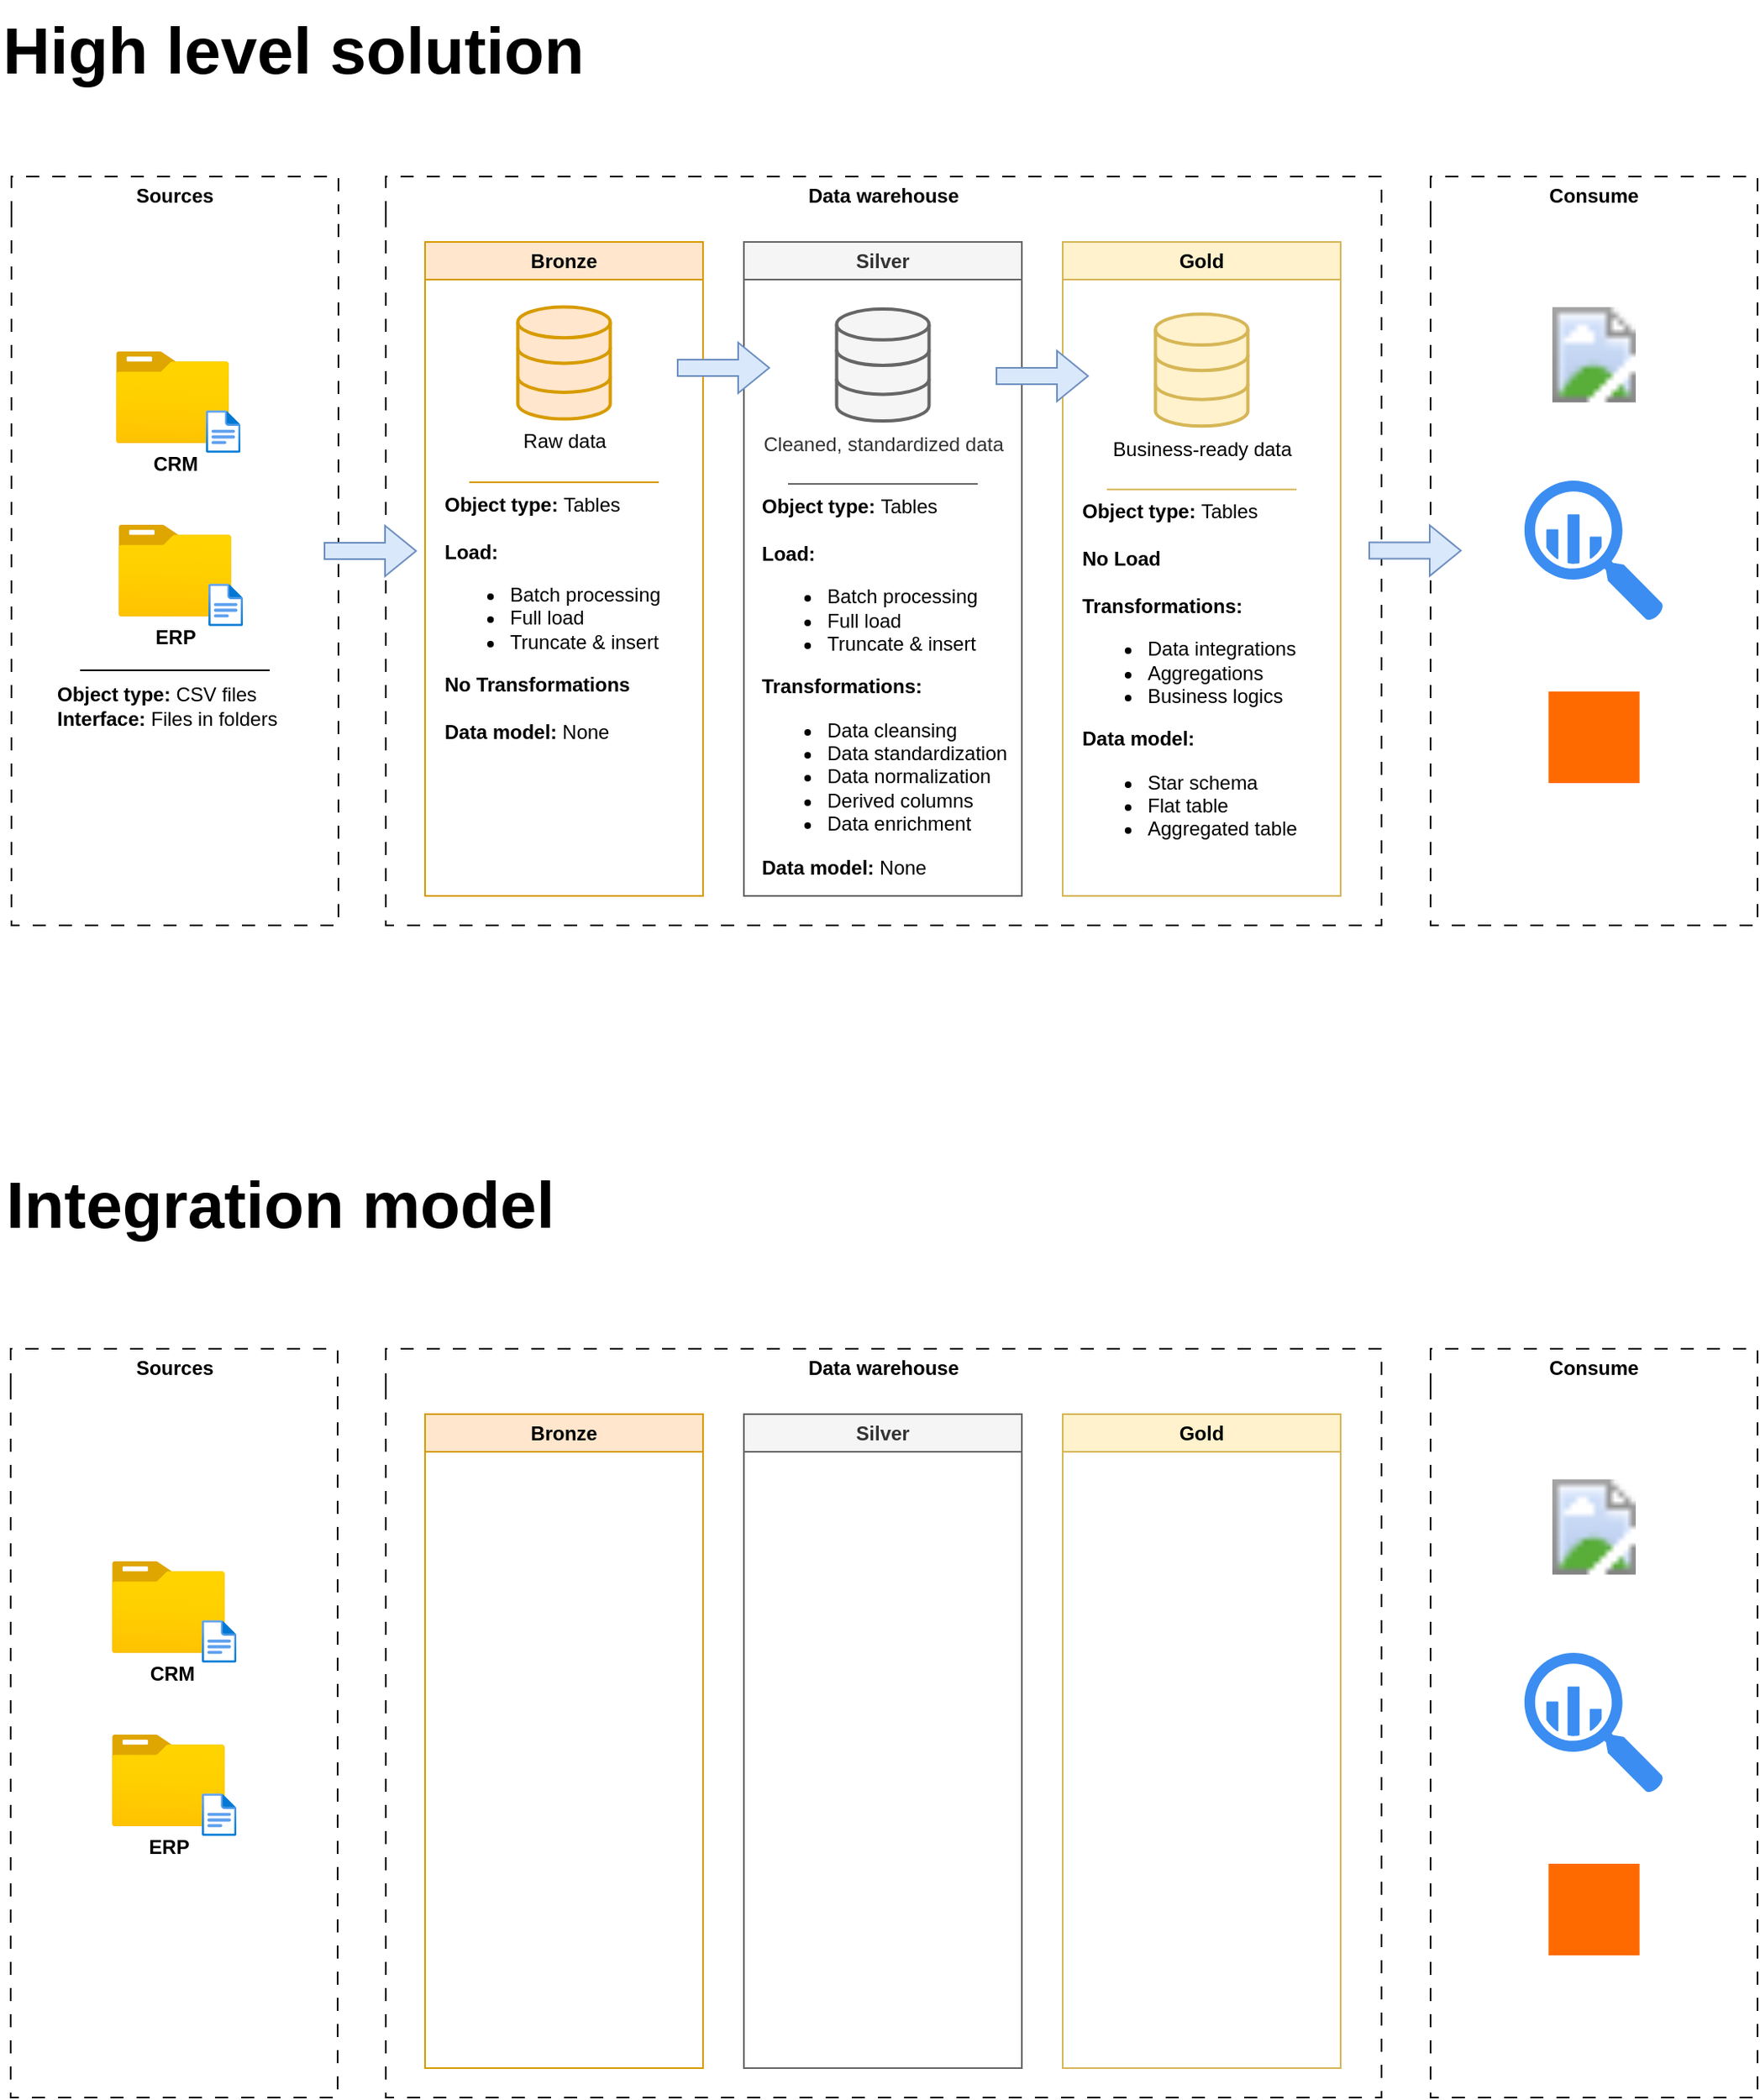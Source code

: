 <mxfile version="27.0.9">
  <diagram name="Page-1" id="HgkVJodMmHOIAJJODAj_">
    <mxGraphModel dx="1384" dy="588" grid="0" gridSize="10" guides="1" tooltips="1" connect="1" arrows="1" fold="1" page="0" pageScale="1" pageWidth="850" pageHeight="1100" math="0" shadow="0">
      <root>
        <mxCell id="0" />
        <mxCell id="1" parent="0" />
        <mxCell id="KGbS6A5ezdDuWbv0fVIW-1" value="Sources" style="swimlane;whiteSpace=wrap;html=1;swimlaneLine=0;dashed=1;dashPattern=8 8;" parent="1" vertex="1">
          <mxGeometry x="-321" y="210" width="200" height="458" as="geometry" />
        </mxCell>
        <mxCell id="KGbS6A5ezdDuWbv0fVIW-9" value="CRM" style="text;html=1;align=center;verticalAlign=middle;resizable=0;points=[];autosize=1;strokeColor=none;fillColor=none;fontStyle=1" parent="KGbS6A5ezdDuWbv0fVIW-1" vertex="1">
          <mxGeometry x="77.5" y="163" width="45" height="26" as="geometry" />
        </mxCell>
        <mxCell id="KGbS6A5ezdDuWbv0fVIW-13" value="" style="group" parent="KGbS6A5ezdDuWbv0fVIW-1" vertex="1" connectable="0">
          <mxGeometry x="64" y="107" width="76.1" height="62" as="geometry" />
        </mxCell>
        <mxCell id="KGbS6A5ezdDuWbv0fVIW-4" value="" style="image;aspect=fixed;html=1;points=[];align=center;fontSize=12;image=img/lib/azure2/general/Folder_Blank.svg;" parent="KGbS6A5ezdDuWbv0fVIW-13" vertex="1">
          <mxGeometry width="69" height="56.0" as="geometry" />
        </mxCell>
        <mxCell id="KGbS6A5ezdDuWbv0fVIW-7" value="" style="image;aspect=fixed;html=1;points=[];align=center;fontSize=12;image=img/lib/azure2/general/File.svg;" parent="KGbS6A5ezdDuWbv0fVIW-13" vertex="1">
          <mxGeometry x="55" y="36" width="21.1" height="26" as="geometry" />
        </mxCell>
        <mxCell id="KGbS6A5ezdDuWbv0fVIW-14" value="" style="group" parent="KGbS6A5ezdDuWbv0fVIW-1" vertex="1" connectable="0">
          <mxGeometry x="65.5" y="213" width="76.1" height="82" as="geometry" />
        </mxCell>
        <mxCell id="KGbS6A5ezdDuWbv0fVIW-10" value="" style="image;aspect=fixed;html=1;points=[];align=center;fontSize=12;image=img/lib/azure2/general/Folder_Blank.svg;" parent="KGbS6A5ezdDuWbv0fVIW-14" vertex="1">
          <mxGeometry width="69" height="56.0" as="geometry" />
        </mxCell>
        <mxCell id="KGbS6A5ezdDuWbv0fVIW-11" value="" style="image;aspect=fixed;html=1;points=[];align=center;fontSize=12;image=img/lib/azure2/general/File.svg;" parent="KGbS6A5ezdDuWbv0fVIW-14" vertex="1">
          <mxGeometry x="55" y="36" width="21.1" height="26" as="geometry" />
        </mxCell>
        <mxCell id="KGbS6A5ezdDuWbv0fVIW-12" value="ERP" style="text;html=1;align=center;verticalAlign=middle;resizable=0;points=[];autosize=1;strokeColor=none;fillColor=none;fontStyle=1" parent="KGbS6A5ezdDuWbv0fVIW-14" vertex="1">
          <mxGeometry x="13" y="56" width="43" height="26" as="geometry" />
        </mxCell>
        <mxCell id="KGbS6A5ezdDuWbv0fVIW-18" value="" style="endArrow=none;html=1;rounded=0;" parent="KGbS6A5ezdDuWbv0fVIW-1" edge="1">
          <mxGeometry width="50" height="50" relative="1" as="geometry">
            <mxPoint x="42" y="302" as="sourcePoint" />
            <mxPoint x="158" y="302" as="targetPoint" />
          </mxGeometry>
        </mxCell>
        <mxCell id="KGbS6A5ezdDuWbv0fVIW-20" value="&lt;b&gt;Object type:&lt;/b&gt; CSV files&lt;div&gt;&lt;b&gt;Interface: &lt;/b&gt;Files in folders&lt;/div&gt;" style="text;html=1;align=left;verticalAlign=middle;resizable=0;points=[];autosize=1;strokeColor=none;fillColor=none;" parent="KGbS6A5ezdDuWbv0fVIW-1" vertex="1">
          <mxGeometry x="25.55" y="303" width="153" height="41" as="geometry" />
        </mxCell>
        <mxCell id="KGbS6A5ezdDuWbv0fVIW-2" value="Data warehouse" style="swimlane;whiteSpace=wrap;html=1;swimlaneLine=0;dashed=1;dashPattern=8 8;" parent="1" vertex="1">
          <mxGeometry x="-92" y="210" width="609" height="458" as="geometry" />
        </mxCell>
        <mxCell id="KGbS6A5ezdDuWbv0fVIW-15" value="Bronze" style="swimlane;whiteSpace=wrap;html=1;fillColor=#ffe6cc;strokeColor=#d79b00;" parent="KGbS6A5ezdDuWbv0fVIW-2" vertex="1">
          <mxGeometry x="24" y="40" width="170" height="400" as="geometry">
            <mxRectangle x="24" y="40" width="73" height="26" as="alternateBounds" />
          </mxGeometry>
        </mxCell>
        <mxCell id="KGbS6A5ezdDuWbv0fVIW-19" value="Raw data" style="html=1;verticalLabelPosition=bottom;align=center;labelBackgroundColor=#ffffff;verticalAlign=top;strokeWidth=2;strokeColor=#d79b00;shadow=0;dashed=0;shape=mxgraph.ios7.icons.data;fillColor=#ffe6cc;" parent="KGbS6A5ezdDuWbv0fVIW-15" vertex="1">
          <mxGeometry x="56.73" y="39.73" width="56.53" height="68.55" as="geometry" />
        </mxCell>
        <mxCell id="KGbS6A5ezdDuWbv0fVIW-21" value="" style="endArrow=none;html=1;rounded=0;fillColor=#ffe6cc;strokeColor=#d79b00;" parent="KGbS6A5ezdDuWbv0fVIW-15" edge="1">
          <mxGeometry width="50" height="50" relative="1" as="geometry">
            <mxPoint x="27.0" y="147" as="sourcePoint" />
            <mxPoint x="143" y="147" as="targetPoint" />
          </mxGeometry>
        </mxCell>
        <mxCell id="KGbS6A5ezdDuWbv0fVIW-22" value="&lt;b&gt;Object type:&lt;/b&gt;&amp;nbsp;Tables&lt;div&gt;&lt;br&gt;&lt;/div&gt;&lt;div&gt;&lt;b&gt;Load:&lt;/b&gt;&lt;/div&gt;&lt;div&gt;&lt;ul&gt;&lt;li&gt;Batch processing&lt;/li&gt;&lt;li&gt;Full load&lt;/li&gt;&lt;li&gt;Truncate &amp;amp; insert&lt;/li&gt;&lt;/ul&gt;&lt;div&gt;&lt;b&gt;No Transformations&lt;/b&gt;&lt;/div&gt;&lt;/div&gt;&lt;div&gt;&lt;b&gt;&lt;br&gt;&lt;/b&gt;&lt;/div&gt;&lt;div&gt;&lt;div&gt;&lt;b&gt;Data model:&lt;/b&gt; None&lt;/div&gt;&lt;/div&gt;" style="text;html=1;align=left;verticalAlign=middle;resizable=0;points=[];autosize=1;strokeColor=none;fillColor=none;" parent="KGbS6A5ezdDuWbv0fVIW-15" vertex="1">
          <mxGeometry x="10" y="147" width="150" height="166" as="geometry" />
        </mxCell>
        <mxCell id="KGbS6A5ezdDuWbv0fVIW-16" value="Silver" style="swimlane;whiteSpace=wrap;html=1;fillColor=#f5f5f5;strokeColor=#666666;fontColor=#333333;" parent="KGbS6A5ezdDuWbv0fVIW-2" vertex="1">
          <mxGeometry x="219" y="40" width="170" height="400" as="geometry" />
        </mxCell>
        <mxCell id="KGbS6A5ezdDuWbv0fVIW-24" value="" style="endArrow=none;html=1;rounded=0;fillColor=#f5f5f5;strokeColor=#666666;" parent="KGbS6A5ezdDuWbv0fVIW-16" edge="1">
          <mxGeometry width="50" height="50" relative="1" as="geometry">
            <mxPoint x="27.0" y="148" as="sourcePoint" />
            <mxPoint x="143" y="148" as="targetPoint" />
          </mxGeometry>
        </mxCell>
        <mxCell id="KGbS6A5ezdDuWbv0fVIW-23" value="Cleaned, standardized data" style="html=1;verticalLabelPosition=bottom;align=center;labelBackgroundColor=#ffffff;verticalAlign=top;strokeWidth=2;strokeColor=#666666;shadow=0;dashed=0;shape=mxgraph.ios7.icons.data;fillColor=#f5f5f5;fontColor=#333333;" parent="KGbS6A5ezdDuWbv0fVIW-16" vertex="1">
          <mxGeometry x="56.73" y="41.0" width="56.53" height="68.55" as="geometry" />
        </mxCell>
        <mxCell id="KGbS6A5ezdDuWbv0fVIW-25" value="&lt;b&gt;Object type:&lt;/b&gt;&amp;nbsp;Tables&lt;div&gt;&lt;br&gt;&lt;/div&gt;&lt;div&gt;&lt;b&gt;Load:&lt;/b&gt;&lt;/div&gt;&lt;div&gt;&lt;ul&gt;&lt;li&gt;Batch processing&lt;/li&gt;&lt;li&gt;Full load&lt;/li&gt;&lt;li&gt;Truncate &amp;amp; insert&lt;/li&gt;&lt;/ul&gt;&lt;div&gt;&lt;b&gt;Transformations:&lt;/b&gt;&lt;/div&gt;&lt;/div&gt;&lt;div&gt;&lt;ul&gt;&lt;li&gt;Data cleansing&lt;/li&gt;&lt;li&gt;Data standardization&lt;/li&gt;&lt;li&gt;Data normalization&lt;/li&gt;&lt;li&gt;Derived columns&lt;/li&gt;&lt;li&gt;Data enrichment&lt;/li&gt;&lt;/ul&gt;&lt;div&gt;&lt;b&gt;Data model:&lt;/b&gt; None&lt;/div&gt;&lt;/div&gt;" style="text;html=1;align=left;verticalAlign=middle;resizable=0;points=[];autosize=1;strokeColor=none;fillColor=none;" parent="KGbS6A5ezdDuWbv0fVIW-16" vertex="1">
          <mxGeometry x="9" y="148" width="168" height="247" as="geometry" />
        </mxCell>
        <mxCell id="KGbS6A5ezdDuWbv0fVIW-17" value="Gold" style="swimlane;whiteSpace=wrap;html=1;fillColor=#fff2cc;strokeColor=#d6b656;" parent="KGbS6A5ezdDuWbv0fVIW-2" vertex="1">
          <mxGeometry x="413.995" y="40" width="170" height="400" as="geometry" />
        </mxCell>
        <mxCell id="KGbS6A5ezdDuWbv0fVIW-26" value="" style="endArrow=none;html=1;rounded=0;fillColor=#fff2cc;strokeColor=#d6b656;" parent="KGbS6A5ezdDuWbv0fVIW-17" edge="1">
          <mxGeometry width="50" height="50" relative="1" as="geometry">
            <mxPoint x="27" y="151.4" as="sourcePoint" />
            <mxPoint x="143" y="151.4" as="targetPoint" />
          </mxGeometry>
        </mxCell>
        <mxCell id="KGbS6A5ezdDuWbv0fVIW-27" value="Business-ready data" style="html=1;verticalLabelPosition=bottom;align=center;labelBackgroundColor=#ffffff;verticalAlign=top;strokeWidth=2;strokeColor=#d6b656;shadow=0;dashed=0;shape=mxgraph.ios7.icons.data;fillColor=#fff2cc;" parent="KGbS6A5ezdDuWbv0fVIW-17" vertex="1">
          <mxGeometry x="56.735" y="44.13" width="56.53" height="68.55" as="geometry" />
        </mxCell>
        <mxCell id="KGbS6A5ezdDuWbv0fVIW-29" value="&lt;b&gt;Object type:&lt;/b&gt;&amp;nbsp;Tables&lt;div&gt;&lt;br&gt;&lt;/div&gt;&lt;div&gt;&lt;b&gt;No Load&lt;/b&gt;&lt;/div&gt;&lt;div&gt;&lt;b&gt;&lt;br&gt;&lt;/b&gt;&lt;/div&gt;&lt;div&gt;&lt;div&gt;&lt;b&gt;Transformations:&lt;/b&gt;&lt;/div&gt;&lt;/div&gt;&lt;div&gt;&lt;ul&gt;&lt;li&gt;Data integrations&lt;/li&gt;&lt;li&gt;Aggregations&lt;/li&gt;&lt;li&gt;Business logics&lt;/li&gt;&lt;/ul&gt;&lt;div&gt;&lt;b&gt;Data model:&lt;/b&gt;&lt;/div&gt;&lt;/div&gt;&lt;div&gt;&lt;ul&gt;&lt;li&gt;Star schema&lt;/li&gt;&lt;li&gt;Flat table&lt;/li&gt;&lt;li&gt;Aggregated table&lt;/li&gt;&lt;/ul&gt;&lt;/div&gt;" style="text;html=1;align=left;verticalAlign=middle;resizable=0;points=[];autosize=1;strokeColor=none;fillColor=none;" parent="KGbS6A5ezdDuWbv0fVIW-17" vertex="1">
          <mxGeometry x="10.5" y="151" width="149" height="233" as="geometry" />
        </mxCell>
        <mxCell id="KGbS6A5ezdDuWbv0fVIW-42" value="" style="shape=flexArrow;endArrow=classic;html=1;rounded=0;fillColor=#dae8fc;strokeColor=#6c8ebf;" parent="KGbS6A5ezdDuWbv0fVIW-2" edge="1">
          <mxGeometry width="50" height="50" relative="1" as="geometry">
            <mxPoint x="178" y="117.0" as="sourcePoint" />
            <mxPoint x="235" y="117.0" as="targetPoint" />
          </mxGeometry>
        </mxCell>
        <mxCell id="KGbS6A5ezdDuWbv0fVIW-43" value="" style="shape=flexArrow;endArrow=classic;html=1;rounded=0;fillColor=#dae8fc;strokeColor=#6c8ebf;" parent="KGbS6A5ezdDuWbv0fVIW-2" edge="1">
          <mxGeometry width="50" height="50" relative="1" as="geometry">
            <mxPoint x="373" y="122" as="sourcePoint" />
            <mxPoint x="430" y="122" as="targetPoint" />
          </mxGeometry>
        </mxCell>
        <mxCell id="KGbS6A5ezdDuWbv0fVIW-30" value="Consume" style="swimlane;whiteSpace=wrap;html=1;swimlaneLine=0;dashed=1;dashPattern=8 8;" parent="1" vertex="1">
          <mxGeometry x="547" y="210" width="200" height="458" as="geometry" />
        </mxCell>
        <mxCell id="KGbS6A5ezdDuWbv0fVIW-44" value="" style="image;aspect=fixed;html=1;points=[];align=center;fontSize=12;image=img/lib/azure2/power_platform/PowerBI.svg;" parent="KGbS6A5ezdDuWbv0fVIW-30" vertex="1">
          <mxGeometry x="74.5" y="75" width="51" height="68" as="geometry" />
        </mxCell>
        <mxCell id="KGbS6A5ezdDuWbv0fVIW-45" value="" style="sketch=0;html=1;aspect=fixed;strokeColor=none;shadow=0;fillColor=#3B8DF1;verticalAlign=top;labelPosition=center;verticalLabelPosition=bottom;shape=mxgraph.gcp2.big_query" parent="KGbS6A5ezdDuWbv0fVIW-30" vertex="1">
          <mxGeometry x="57.43" y="186" width="85.14" height="86" as="geometry" />
        </mxCell>
        <mxCell id="KGbS6A5ezdDuWbv0fVIW-46" value="" style="points=[];aspect=fixed;html=1;align=center;shadow=0;dashed=0;fillColor=#FF6A00;strokeColor=none;shape=mxgraph.alibaba_cloud.machine_learning;" parent="KGbS6A5ezdDuWbv0fVIW-30" vertex="1">
          <mxGeometry x="72.17" y="315" width="55.66" height="56" as="geometry" />
        </mxCell>
        <mxCell id="KGbS6A5ezdDuWbv0fVIW-41" value="" style="shape=flexArrow;endArrow=classic;html=1;rounded=0;fillColor=#dae8fc;strokeColor=#6c8ebf;" parent="1" edge="1">
          <mxGeometry width="50" height="50" relative="1" as="geometry">
            <mxPoint x="-130" y="439" as="sourcePoint" />
            <mxPoint x="-73" y="439" as="targetPoint" />
          </mxGeometry>
        </mxCell>
        <mxCell id="KGbS6A5ezdDuWbv0fVIW-47" value="" style="shape=flexArrow;endArrow=classic;html=1;rounded=0;fillColor=#dae8fc;strokeColor=#6c8ebf;" parent="1" edge="1">
          <mxGeometry width="50" height="50" relative="1" as="geometry">
            <mxPoint x="509" y="438.8" as="sourcePoint" />
            <mxPoint x="566" y="438.8" as="targetPoint" />
          </mxGeometry>
        </mxCell>
        <mxCell id="sM7Jat7EPFgpIBZCrjCR-73" value="Integration model" style="text;html=1;align=center;verticalAlign=middle;resizable=0;points=[];autosize=1;strokeColor=none;fillColor=none;fontStyle=1;fontSize=40;" parent="1" vertex="1">
          <mxGeometry x="-321" y="808" width="327" height="60" as="geometry" />
        </mxCell>
        <mxCell id="sM7Jat7EPFgpIBZCrjCR-75" value="High level solution" style="text;html=1;align=center;verticalAlign=middle;resizable=0;points=[];autosize=1;strokeColor=none;fillColor=none;fontStyle=1;fontSize=40;" parent="1" vertex="1">
          <mxGeometry x="-321" y="102" width="343" height="60" as="geometry" />
        </mxCell>
        <mxCell id="R7thbrJLcPIAZHtjCGq7-1" value="Sources" style="swimlane;whiteSpace=wrap;html=1;swimlaneLine=0;dashed=1;dashPattern=8 8;" vertex="1" parent="1">
          <mxGeometry x="-321.45" y="927" width="200" height="458" as="geometry" />
        </mxCell>
        <mxCell id="R7thbrJLcPIAZHtjCGq7-6" value="" style="group" vertex="1" connectable="0" parent="R7thbrJLcPIAZHtjCGq7-1">
          <mxGeometry x="61.95" y="236" width="76.1" height="82" as="geometry" />
        </mxCell>
        <mxCell id="R7thbrJLcPIAZHtjCGq7-7" value="" style="image;aspect=fixed;html=1;points=[];align=center;fontSize=12;image=img/lib/azure2/general/Folder_Blank.svg;" vertex="1" parent="R7thbrJLcPIAZHtjCGq7-6">
          <mxGeometry width="69" height="56.0" as="geometry" />
        </mxCell>
        <mxCell id="R7thbrJLcPIAZHtjCGq7-8" value="" style="image;aspect=fixed;html=1;points=[];align=center;fontSize=12;image=img/lib/azure2/general/File.svg;" vertex="1" parent="R7thbrJLcPIAZHtjCGq7-6">
          <mxGeometry x="55" y="36" width="21.1" height="26" as="geometry" />
        </mxCell>
        <mxCell id="R7thbrJLcPIAZHtjCGq7-9" value="ERP" style="text;html=1;align=center;verticalAlign=middle;resizable=0;points=[];autosize=1;strokeColor=none;fillColor=none;fontStyle=1" vertex="1" parent="R7thbrJLcPIAZHtjCGq7-6">
          <mxGeometry x="13" y="56" width="43" height="26" as="geometry" />
        </mxCell>
        <mxCell id="R7thbrJLcPIAZHtjCGq7-33" value="" style="group" vertex="1" connectable="0" parent="R7thbrJLcPIAZHtjCGq7-1">
          <mxGeometry x="61.95" y="130" width="76.1" height="82" as="geometry" />
        </mxCell>
        <mxCell id="R7thbrJLcPIAZHtjCGq7-2" value="CRM" style="text;html=1;align=center;verticalAlign=middle;resizable=0;points=[];autosize=1;strokeColor=none;fillColor=none;fontStyle=1" vertex="1" parent="R7thbrJLcPIAZHtjCGq7-33">
          <mxGeometry x="13.5" y="56" width="45" height="26" as="geometry" />
        </mxCell>
        <mxCell id="R7thbrJLcPIAZHtjCGq7-3" value="" style="group" vertex="1" connectable="0" parent="R7thbrJLcPIAZHtjCGq7-33">
          <mxGeometry width="76.1" height="62" as="geometry" />
        </mxCell>
        <mxCell id="R7thbrJLcPIAZHtjCGq7-4" value="" style="image;aspect=fixed;html=1;points=[];align=center;fontSize=12;image=img/lib/azure2/general/Folder_Blank.svg;" vertex="1" parent="R7thbrJLcPIAZHtjCGq7-3">
          <mxGeometry width="69" height="56.0" as="geometry" />
        </mxCell>
        <mxCell id="R7thbrJLcPIAZHtjCGq7-5" value="" style="image;aspect=fixed;html=1;points=[];align=center;fontSize=12;image=img/lib/azure2/general/File.svg;" vertex="1" parent="R7thbrJLcPIAZHtjCGq7-3">
          <mxGeometry x="55" y="36" width="21.1" height="26" as="geometry" />
        </mxCell>
        <mxCell id="R7thbrJLcPIAZHtjCGq7-12" value="Data warehouse" style="swimlane;whiteSpace=wrap;html=1;swimlaneLine=0;dashed=1;dashPattern=8 8;" vertex="1" parent="1">
          <mxGeometry x="-92" y="927" width="609" height="458" as="geometry" />
        </mxCell>
        <mxCell id="R7thbrJLcPIAZHtjCGq7-13" value="Bronze" style="swimlane;whiteSpace=wrap;html=1;fillColor=#ffe6cc;strokeColor=#d79b00;" vertex="1" parent="R7thbrJLcPIAZHtjCGq7-12">
          <mxGeometry x="24" y="40" width="170" height="400" as="geometry">
            <mxRectangle x="24" y="40" width="73" height="26" as="alternateBounds" />
          </mxGeometry>
        </mxCell>
        <mxCell id="R7thbrJLcPIAZHtjCGq7-17" value="Silver" style="swimlane;whiteSpace=wrap;html=1;fillColor=#f5f5f5;strokeColor=#666666;fontColor=#333333;" vertex="1" parent="R7thbrJLcPIAZHtjCGq7-12">
          <mxGeometry x="219" y="40" width="170" height="400" as="geometry" />
        </mxCell>
        <mxCell id="R7thbrJLcPIAZHtjCGq7-21" value="Gold" style="swimlane;whiteSpace=wrap;html=1;fillColor=#fff2cc;strokeColor=#d6b656;" vertex="1" parent="R7thbrJLcPIAZHtjCGq7-12">
          <mxGeometry x="413.995" y="40" width="170" height="400" as="geometry" />
        </mxCell>
        <mxCell id="R7thbrJLcPIAZHtjCGq7-27" value="Consume" style="swimlane;whiteSpace=wrap;html=1;swimlaneLine=0;dashed=1;dashPattern=8 8;" vertex="1" parent="1">
          <mxGeometry x="547" y="927" width="200" height="458" as="geometry" />
        </mxCell>
        <mxCell id="R7thbrJLcPIAZHtjCGq7-28" value="" style="image;aspect=fixed;html=1;points=[];align=center;fontSize=12;image=img/lib/azure2/power_platform/PowerBI.svg;" vertex="1" parent="R7thbrJLcPIAZHtjCGq7-27">
          <mxGeometry x="74.5" y="75" width="51" height="68" as="geometry" />
        </mxCell>
        <mxCell id="R7thbrJLcPIAZHtjCGq7-29" value="" style="sketch=0;html=1;aspect=fixed;strokeColor=none;shadow=0;fillColor=#3B8DF1;verticalAlign=top;labelPosition=center;verticalLabelPosition=bottom;shape=mxgraph.gcp2.big_query" vertex="1" parent="R7thbrJLcPIAZHtjCGq7-27">
          <mxGeometry x="57.43" y="186" width="85.14" height="86" as="geometry" />
        </mxCell>
        <mxCell id="R7thbrJLcPIAZHtjCGq7-30" value="" style="points=[];aspect=fixed;html=1;align=center;shadow=0;dashed=0;fillColor=#FF6A00;strokeColor=none;shape=mxgraph.alibaba_cloud.machine_learning;" vertex="1" parent="R7thbrJLcPIAZHtjCGq7-27">
          <mxGeometry x="72.17" y="315" width="55.66" height="56" as="geometry" />
        </mxCell>
      </root>
    </mxGraphModel>
  </diagram>
</mxfile>

